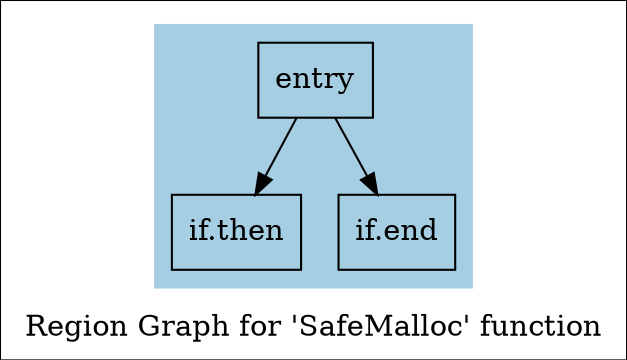 digraph "Region Graph for 'SafeMalloc' function" {
	label="Region Graph for 'SafeMalloc' function";

	Node0x9d22d0 [shape=record,label="{entry}"];
	Node0x9d22d0 -> Node0xa4a980;
	Node0x9d22d0 -> Node0xa3ce50;
	Node0xa4a980 [shape=record,label="{if.then}"];
	Node0xa3ce50 [shape=record,label="{if.end}"];
	colorscheme = "paired12"
        subgraph cluster_0xa977c0 {
          label = "";
          style = filled;
          color = 1
          Node0x9d22d0;
          Node0xa4a980;
          Node0xa3ce50;
        }
}
